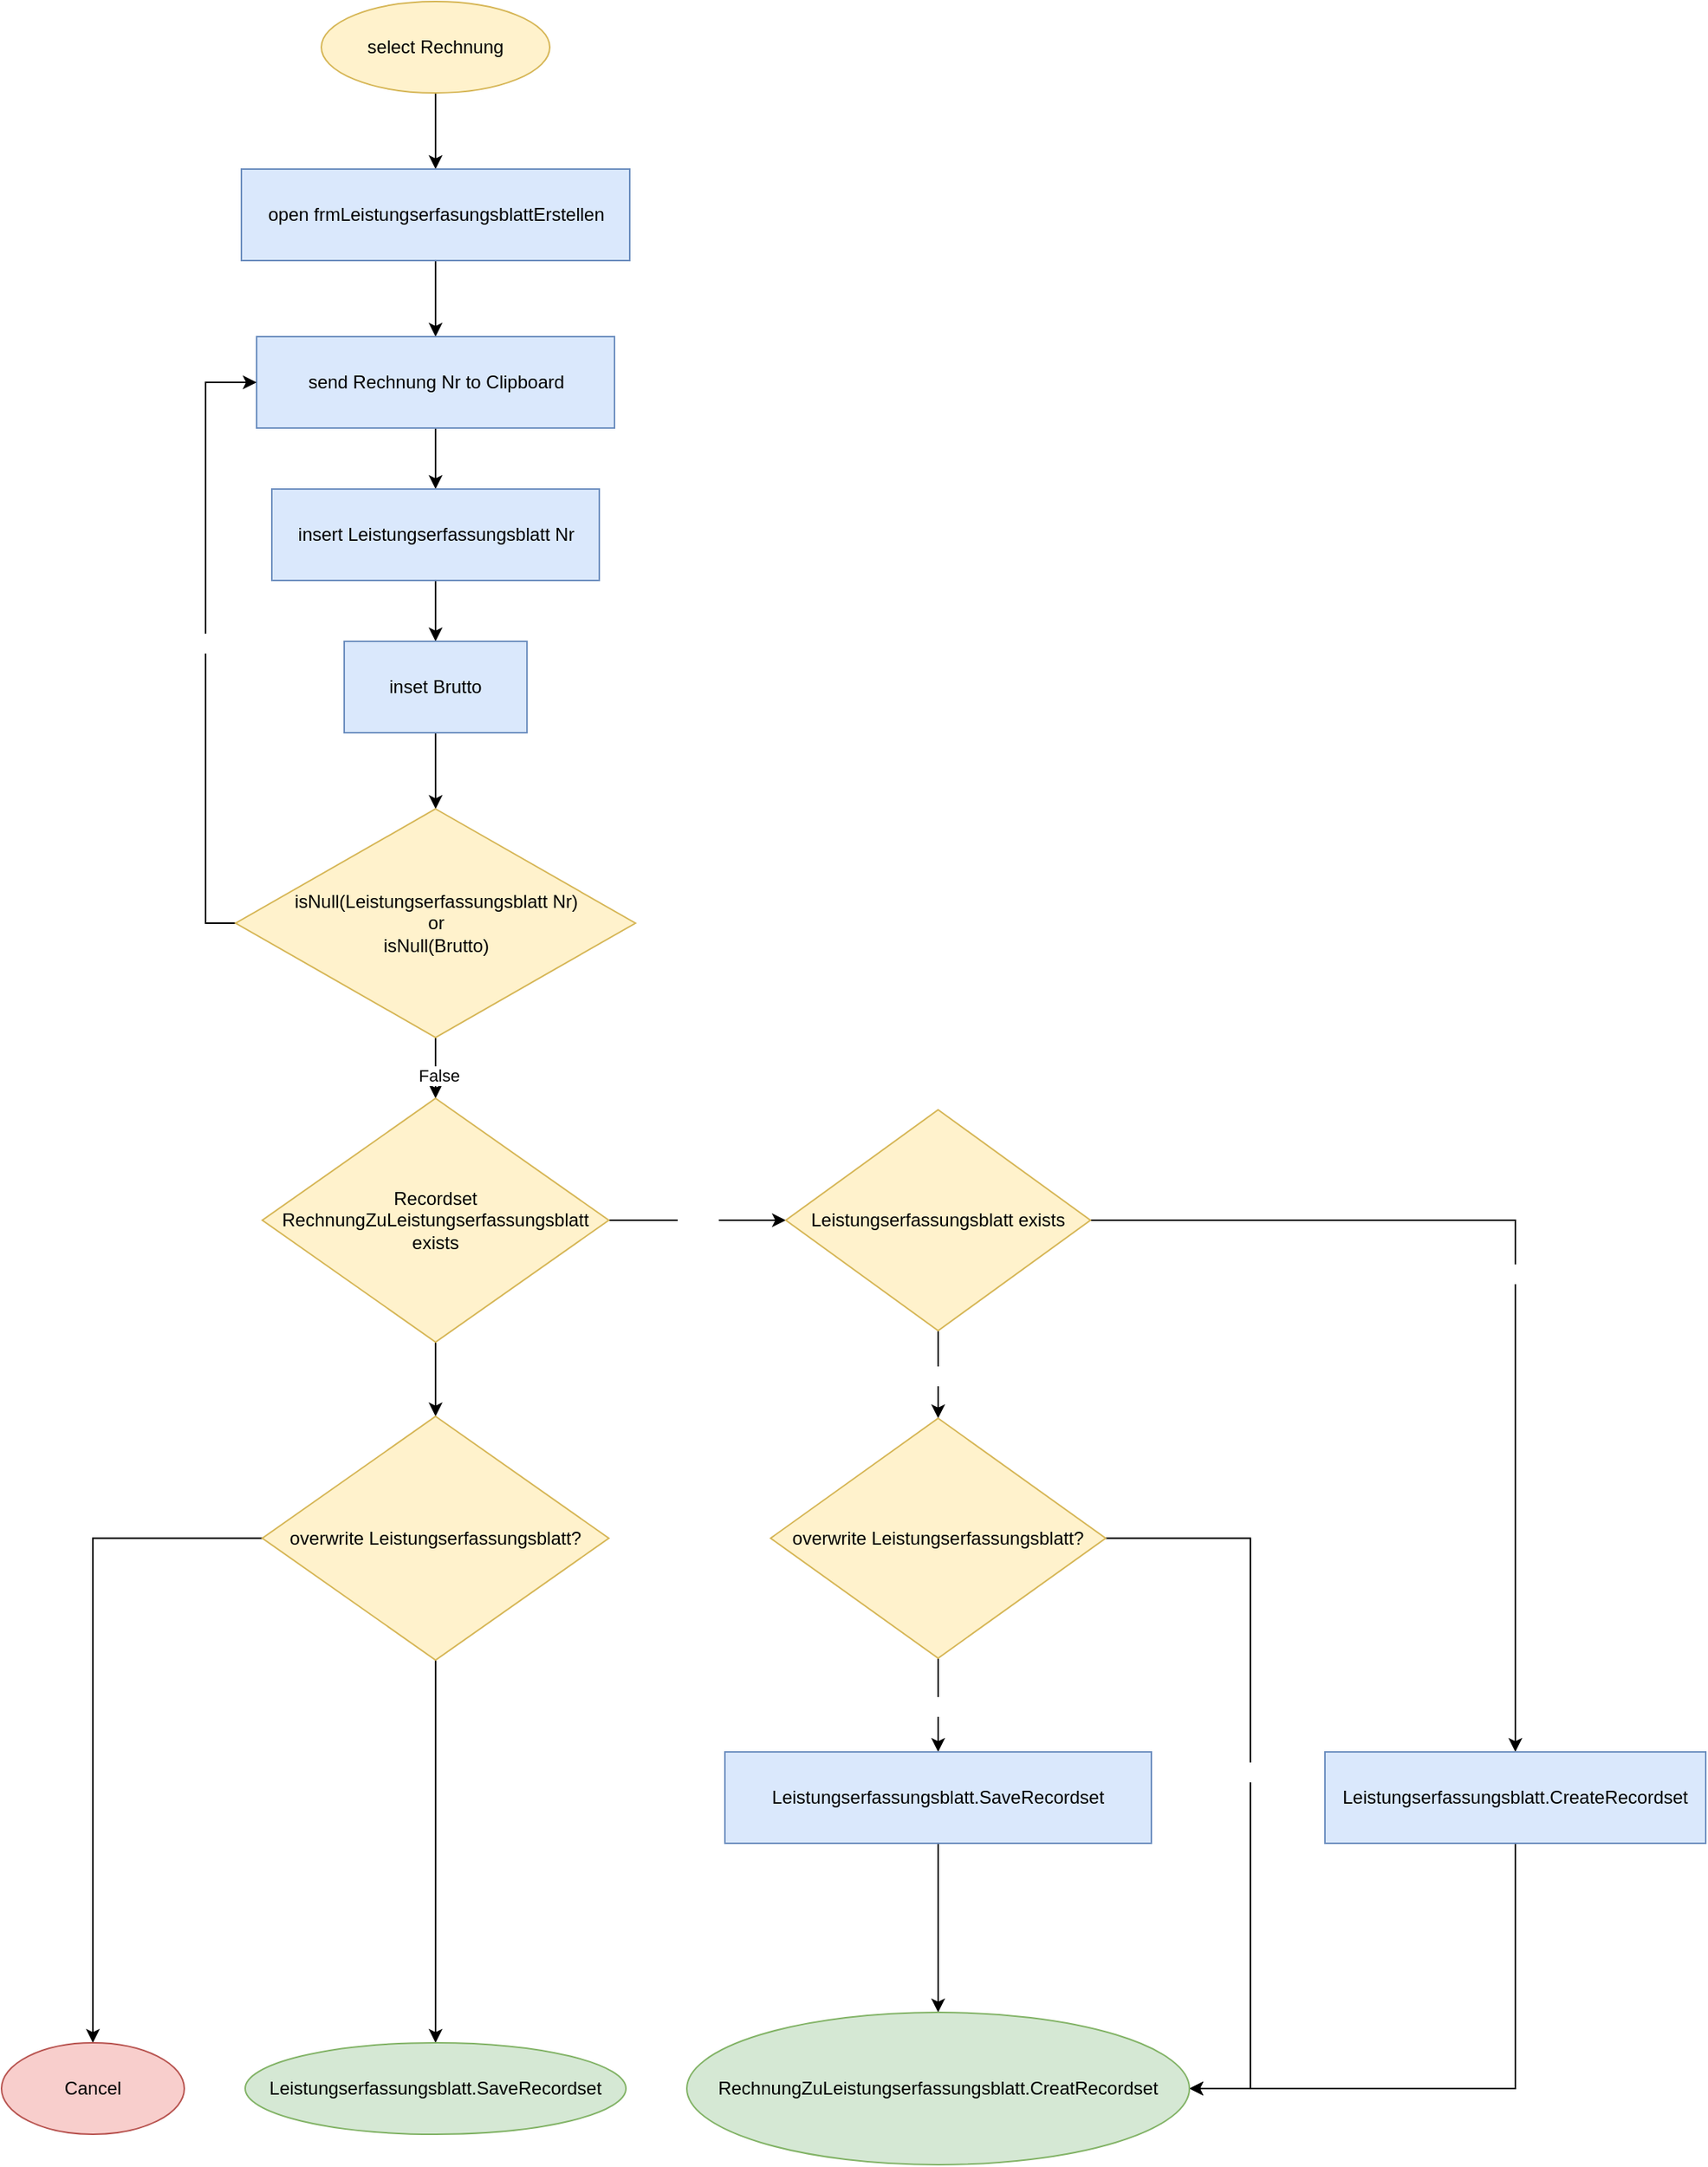 <mxfile>
    <diagram id="LcLUssjSyrW1QYp5krHK" name="Page-1">
        <mxGraphModel dx="1089" dy="743" grid="1" gridSize="10" guides="1" tooltips="1" connect="1" arrows="1" fold="1" page="1" pageScale="1" pageWidth="827" pageHeight="1169" math="0" shadow="0">
            <root>
                <mxCell id="0"/>
                <mxCell id="1" parent="0"/>
                <mxCell id="4" value="" style="edgeStyle=orthogonalEdgeStyle;rounded=0;orthogonalLoop=1;jettySize=auto;html=1;" parent="1" source="2" target="3" edge="1">
                    <mxGeometry relative="1" as="geometry"/>
                </mxCell>
                <mxCell id="2" value="select Rechnung" style="ellipse;whiteSpace=wrap;html=1;fillColor=#fff2cc;strokeColor=#d6b656;fontColor=#000000;" parent="1" vertex="1">
                    <mxGeometry x="290" y="20" width="150" height="60" as="geometry"/>
                </mxCell>
                <mxCell id="6" value="" style="edgeStyle=orthogonalEdgeStyle;rounded=0;orthogonalLoop=1;jettySize=auto;html=1;fontColor=#000000;" parent="1" source="3" target="5" edge="1">
                    <mxGeometry relative="1" as="geometry"/>
                </mxCell>
                <mxCell id="3" value="open frmLeistungserfasungsblattErstellen" style="whiteSpace=wrap;html=1;fillColor=#dae8fc;strokeColor=#6c8ebf;fontColor=#000000;" parent="1" vertex="1">
                    <mxGeometry x="237.5" y="130" width="255" height="60" as="geometry"/>
                </mxCell>
                <mxCell id="8" value="" style="edgeStyle=orthogonalEdgeStyle;rounded=0;orthogonalLoop=1;jettySize=auto;html=1;fontColor=#000000;" parent="1" source="5" target="7" edge="1">
                    <mxGeometry relative="1" as="geometry"/>
                </mxCell>
                <mxCell id="5" value="send Rechnung Nr to Clipboard" style="whiteSpace=wrap;html=1;fontColor=#000000;strokeColor=#6c8ebf;fillColor=#dae8fc;" parent="1" vertex="1">
                    <mxGeometry x="247.5" y="240" width="235" height="60" as="geometry"/>
                </mxCell>
                <mxCell id="10" value="" style="edgeStyle=orthogonalEdgeStyle;rounded=0;orthogonalLoop=1;jettySize=auto;html=1;fontColor=#000000;" parent="1" source="7" target="9" edge="1">
                    <mxGeometry relative="1" as="geometry"/>
                </mxCell>
                <mxCell id="7" value="insert Leistungserfassungsblatt Nr" style="whiteSpace=wrap;html=1;fontColor=#000000;strokeColor=#6c8ebf;fillColor=#dae8fc;" parent="1" vertex="1">
                    <mxGeometry x="257.5" y="340" width="215" height="60" as="geometry"/>
                </mxCell>
                <mxCell id="12" value="" style="edgeStyle=orthogonalEdgeStyle;rounded=0;orthogonalLoop=1;jettySize=auto;html=1;fontColor=#000000;" parent="1" source="9" target="11" edge="1">
                    <mxGeometry relative="1" as="geometry"/>
                </mxCell>
                <mxCell id="9" value="inset Brutto" style="whiteSpace=wrap;html=1;fontColor=#000000;strokeColor=#6c8ebf;fillColor=#dae8fc;" parent="1" vertex="1">
                    <mxGeometry x="305" y="440" width="120" height="60" as="geometry"/>
                </mxCell>
                <mxCell id="19" style="edgeStyle=orthogonalEdgeStyle;rounded=0;orthogonalLoop=1;jettySize=auto;html=1;exitX=0.5;exitY=1;exitDx=0;exitDy=0;entryX=0.5;entryY=0;entryDx=0;entryDy=0;" edge="1" parent="1" source="11" target="17">
                    <mxGeometry relative="1" as="geometry"/>
                </mxCell>
                <mxCell id="20" value="False" style="edgeLabel;html=1;align=center;verticalAlign=middle;resizable=0;points=[];" vertex="1" connectable="0" parent="19">
                    <mxGeometry x="0.25" y="2" relative="1" as="geometry">
                        <mxPoint as="offset"/>
                    </mxGeometry>
                </mxCell>
                <mxCell id="47" value="True" style="edgeStyle=orthogonalEdgeStyle;rounded=0;orthogonalLoop=1;jettySize=auto;html=1;entryX=0;entryY=0.5;entryDx=0;entryDy=0;fontColor=#FFFFFF;align=center;verticalAlign=middle;" edge="1" parent="1" source="11" target="5">
                    <mxGeometry relative="1" as="geometry">
                        <Array as="points">
                            <mxPoint x="214" y="625"/>
                            <mxPoint x="214" y="270"/>
                        </Array>
                    </mxGeometry>
                </mxCell>
                <mxCell id="11" value="isNull(Leistungserfassungsblatt Nr)&lt;br&gt;or&lt;br&gt;isNull(Brutto)" style="rhombus;whiteSpace=wrap;html=1;fillColor=#fff2cc;strokeColor=#d6b656;fontColor=#000000;" parent="1" vertex="1">
                    <mxGeometry x="233.75" y="550" width="262.5" height="150" as="geometry"/>
                </mxCell>
                <mxCell id="22" value="False" style="edgeStyle=orthogonalEdgeStyle;rounded=0;orthogonalLoop=1;jettySize=auto;html=1;fontColor=#FFFFFF;" edge="1" parent="1" source="17" target="21">
                    <mxGeometry relative="1" as="geometry"/>
                </mxCell>
                <mxCell id="36" value="" style="edgeStyle=orthogonalEdgeStyle;rounded=0;orthogonalLoop=1;jettySize=auto;html=1;fontColor=#FFFFFF;align=center;verticalAlign=middle;" edge="1" parent="1" source="17" target="35">
                    <mxGeometry relative="1" as="geometry"/>
                </mxCell>
                <mxCell id="17" value="Recordset RechnungZuLeistungserfassungsblatt exists" style="rhombus;whiteSpace=wrap;html=1;strokeColor=#d6b656;fillColor=#fff2cc;fontColor=#000000;" vertex="1" parent="1">
                    <mxGeometry x="251.25" y="740" width="227.5" height="160" as="geometry"/>
                </mxCell>
                <mxCell id="25" value="False" style="edgeStyle=orthogonalEdgeStyle;rounded=0;orthogonalLoop=1;jettySize=auto;html=1;fontColor=#FFFFFF;" edge="1" parent="1" source="21" target="24">
                    <mxGeometry relative="1" as="geometry"/>
                </mxCell>
                <mxCell id="28" value="True" style="edgeStyle=orthogonalEdgeStyle;rounded=0;orthogonalLoop=1;jettySize=auto;html=1;fontColor=#FFFFFF;" edge="1" parent="1" source="21" target="27">
                    <mxGeometry relative="1" as="geometry"/>
                </mxCell>
                <mxCell id="21" value="Leistungserfassungsblatt exists" style="rhombus;whiteSpace=wrap;html=1;strokeColor=#d6b656;fillColor=#fff2cc;fontColor=#000000;" vertex="1" parent="1">
                    <mxGeometry x="595" y="747.5" width="200" height="145" as="geometry"/>
                </mxCell>
                <mxCell id="48" style="edgeStyle=orthogonalEdgeStyle;rounded=0;orthogonalLoop=1;jettySize=auto;html=1;entryX=1;entryY=0.5;entryDx=0;entryDy=0;fontColor=#000000;align=center;verticalAlign=middle;" edge="1" parent="1" source="24" target="31">
                    <mxGeometry relative="1" as="geometry">
                        <Array as="points">
                            <mxPoint x="1074" y="1390"/>
                        </Array>
                    </mxGeometry>
                </mxCell>
                <mxCell id="24" value="Leistungserfassungsblatt.CreateRecordset" style="whiteSpace=wrap;html=1;strokeColor=#6c8ebf;fillColor=#dae8fc;fontColor=#000000;" vertex="1" parent="1">
                    <mxGeometry x="949" y="1169" width="250" height="60" as="geometry"/>
                </mxCell>
                <mxCell id="30" value="Yes" style="edgeStyle=orthogonalEdgeStyle;rounded=0;orthogonalLoop=1;jettySize=auto;html=1;fontColor=#FFFFFF;" edge="1" parent="1" source="27" target="29">
                    <mxGeometry relative="1" as="geometry"/>
                </mxCell>
                <mxCell id="34" value="No" style="edgeStyle=orthogonalEdgeStyle;rounded=0;orthogonalLoop=1;jettySize=auto;html=1;entryX=1;entryY=0.5;entryDx=0;entryDy=0;fontColor=#FFFFFF;align=center;verticalAlign=middle;" edge="1" parent="1" source="27" target="31">
                    <mxGeometry relative="1" as="geometry">
                        <Array as="points">
                            <mxPoint x="900" y="1029"/>
                            <mxPoint x="900" y="1390"/>
                        </Array>
                    </mxGeometry>
                </mxCell>
                <mxCell id="27" value="overwrite Leistungserfassungsblatt?" style="rhombus;whiteSpace=wrap;html=1;strokeColor=#d6b656;fillColor=#fff2cc;fontColor=#000000;" vertex="1" parent="1">
                    <mxGeometry x="585" y="950" width="220" height="157.5" as="geometry"/>
                </mxCell>
                <mxCell id="32" value="" style="edgeStyle=orthogonalEdgeStyle;rounded=0;orthogonalLoop=1;jettySize=auto;html=1;fontColor=#000000;" edge="1" parent="1" source="29" target="31">
                    <mxGeometry relative="1" as="geometry"/>
                </mxCell>
                <mxCell id="29" value="Leistungserfassungsblatt.SaveRecordset" style="whiteSpace=wrap;html=1;strokeColor=#6c8ebf;fillColor=#dae8fc;fontColor=#000000;" vertex="1" parent="1">
                    <mxGeometry x="555" y="1169" width="280" height="60" as="geometry"/>
                </mxCell>
                <mxCell id="31" value="RechnungZuLeistungserfassungsblatt.CreatRecordset" style="ellipse;whiteSpace=wrap;html=1;strokeColor=#82b366;fillColor=#d5e8d4;fontColor=#000000;" vertex="1" parent="1">
                    <mxGeometry x="530" y="1340" width="330" height="100" as="geometry"/>
                </mxCell>
                <mxCell id="44" value="" style="edgeStyle=orthogonalEdgeStyle;rounded=0;orthogonalLoop=1;jettySize=auto;html=1;fontColor=#000000;align=center;verticalAlign=middle;" edge="1" parent="1" source="35" target="43">
                    <mxGeometry relative="1" as="geometry"/>
                </mxCell>
                <mxCell id="50" value="" style="edgeStyle=orthogonalEdgeStyle;rounded=0;orthogonalLoop=1;jettySize=auto;html=1;fontColor=#000000;align=center;verticalAlign=middle;" edge="1" parent="1" source="35" target="49">
                    <mxGeometry relative="1" as="geometry"/>
                </mxCell>
                <mxCell id="35" value="overwrite Leistungserfassungsblatt?" style="rhombus;whiteSpace=wrap;html=1;strokeColor=#d6b656;fillColor=#fff2cc;fontColor=#000000;" vertex="1" parent="1">
                    <mxGeometry x="251.25" y="948.75" width="227.5" height="160" as="geometry"/>
                </mxCell>
                <mxCell id="43" value="Cancel" style="ellipse;whiteSpace=wrap;html=1;strokeColor=#b85450;fillColor=#f8cecc;fontColor=#000000;" vertex="1" parent="1">
                    <mxGeometry x="80" y="1360" width="120" height="60" as="geometry"/>
                </mxCell>
                <mxCell id="49" value="Leistungserfassungsblatt.SaveRecordset" style="ellipse;whiteSpace=wrap;html=1;strokeColor=#82b366;fillColor=#d5e8d4;fontColor=#000000;" vertex="1" parent="1">
                    <mxGeometry x="240" y="1360" width="250" height="60" as="geometry"/>
                </mxCell>
            </root>
        </mxGraphModel>
    </diagram>
</mxfile>